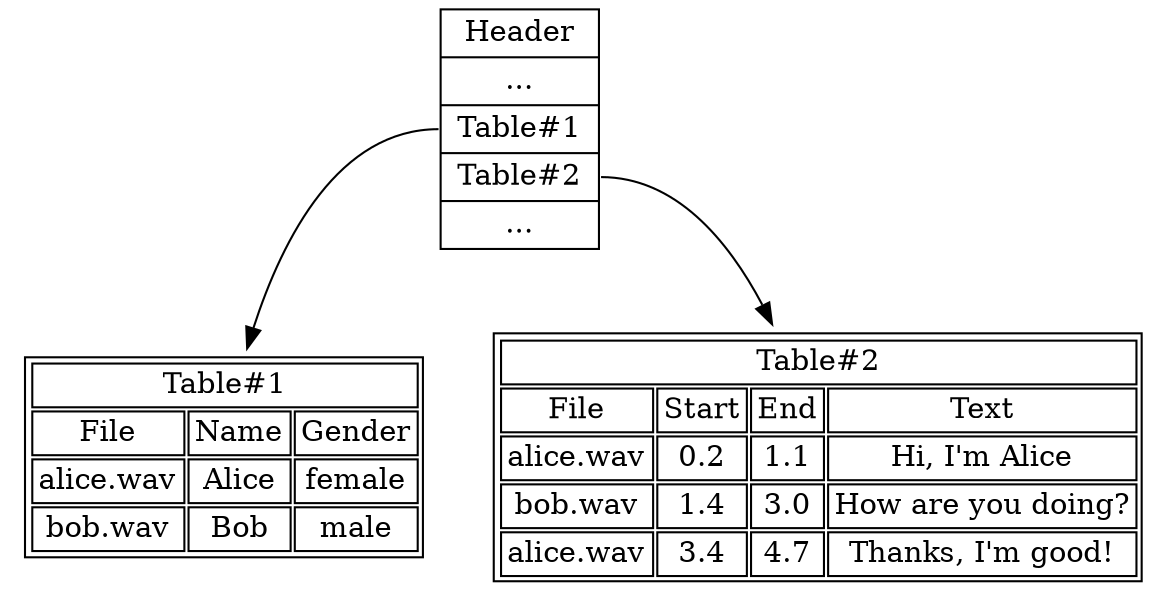 digraph {

  node[shape=plaintext]

  header [
    shape=record
    label="{ Header | ... | <tbl1> Table#1 | <tbl2> Table#2 | ... }"
  ]

  tbl1 [
    label=<
      <table>
        <tr><td colspan='3'>Table#1</td></tr>
        <tr><td>File</td><td>Name</td><td>Gender</td></tr>
        <tr><td>alice.wav</td><td>Alice</td><td>female</td></tr>
        <tr><td>bob.wav</td><td>Bob</td><td>male</td></tr>
      </table>
    >]

  tbl2 [
    label=<
      <table>
        <tr><td colspan='4'>Table#2</td></tr>
        <tr><td>File</td><td>Start</td><td>End</td><td>Text</td></tr>
        <tr><td>alice.wav</td><td>0.2</td><td>1.1</td><td>Hi, I'm Alice</td></tr>
        <tr><td>bob.wav</td><td>1.4</td><td>3.0</td><td>How are you doing?</td></tr>
        <tr><td>alice.wav</td><td>3.4</td><td>4.7</td><td>Thanks, I'm good!</td></tr>
      </table>
    >]

    header:tbl1 -> tbl1
    header:tbl2 -> tbl2

}
